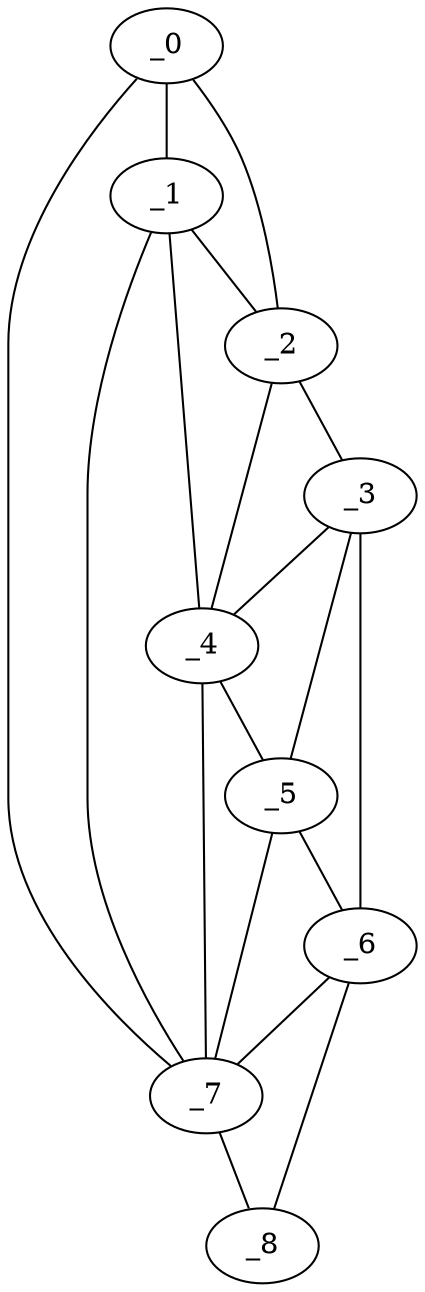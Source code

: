 graph "obj18__125.gxl" {
	_0	 [x=11,
		y=17];
	_1	 [x=60,
		y=15];
	_0 -- _1	 [valence=1];
	_2	 [x=66,
		y=4];
	_0 -- _2	 [valence=1];
	_7	 [x=113,
		y=30];
	_0 -- _7	 [valence=1];
	_1 -- _2	 [valence=2];
	_4	 [x=83,
		y=11];
	_1 -- _4	 [valence=1];
	_1 -- _7	 [valence=2];
	_3	 [x=76,
		y=3];
	_2 -- _3	 [valence=1];
	_2 -- _4	 [valence=2];
	_3 -- _4	 [valence=1];
	_5	 [x=90,
		y=8];
	_3 -- _5	 [valence=2];
	_6	 [x=95,
		y=6];
	_3 -- _6	 [valence=1];
	_4 -- _5	 [valence=2];
	_4 -- _7	 [valence=1];
	_5 -- _6	 [valence=2];
	_5 -- _7	 [valence=2];
	_6 -- _7	 [valence=2];
	_8	 [x=117,
		y=20];
	_6 -- _8	 [valence=1];
	_7 -- _8	 [valence=1];
}
